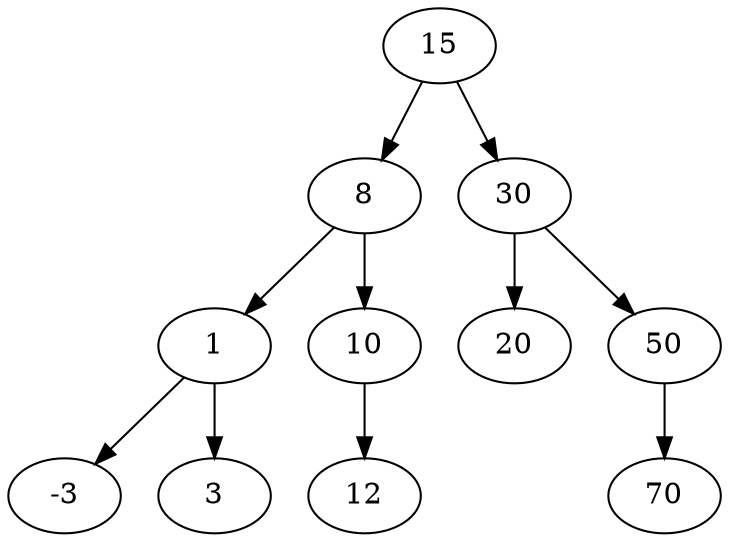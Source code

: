 digraph AVL {
15 -> 8;
15 -> 30;
8 -> 1;
8 -> 10;
1 -> -3;
1 -> 3;
10 -> 12;
30 -> 20;
30 -> 50;
50 -> 70;
}
